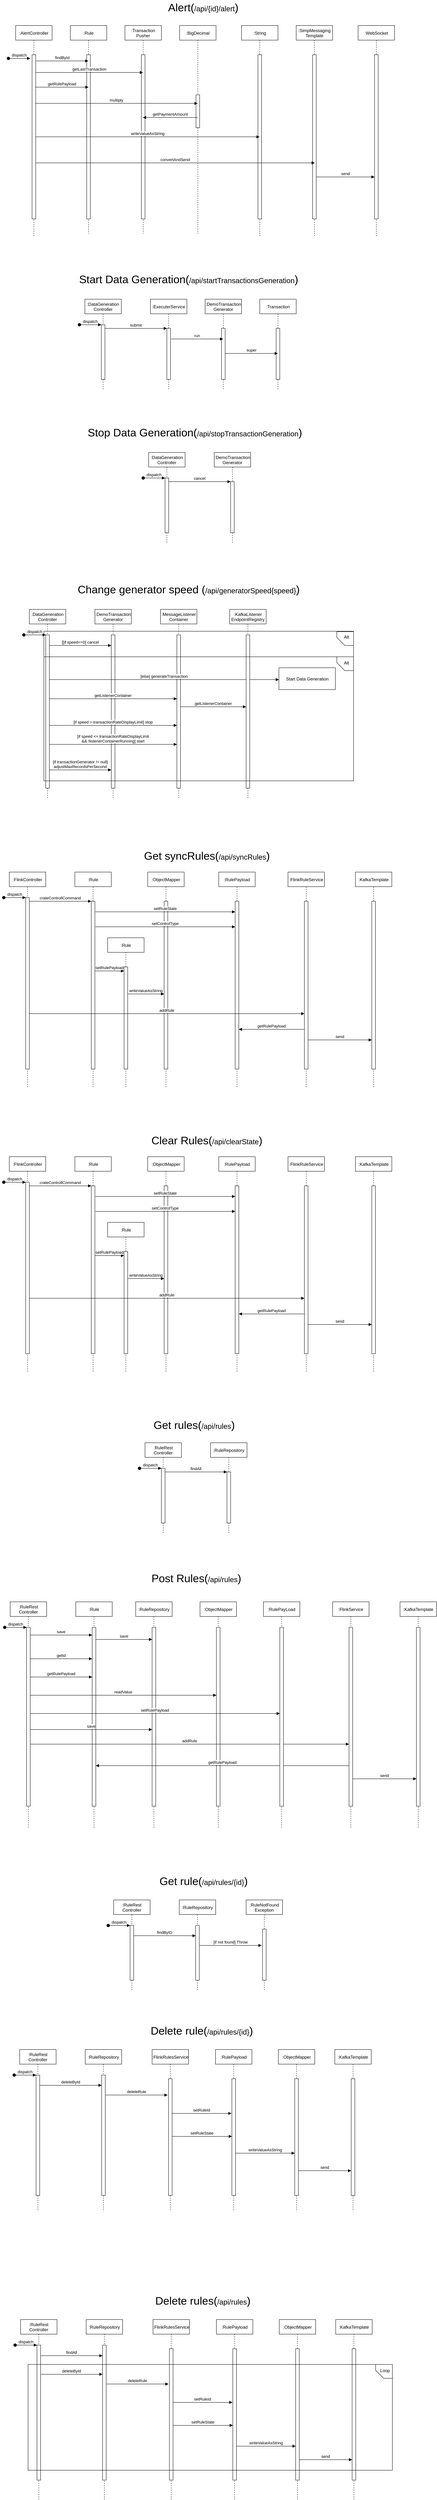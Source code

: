 <mxfile version="14.1.4" type="github">
  <diagram id="kgpKYQtTHZ0yAKxKKP6v" name="Page-1">
    <mxGraphModel dx="1594" dy="948" grid="1" gridSize="10" guides="1" tooltips="1" connect="1" arrows="1" fold="1" page="1" pageScale="1" pageWidth="850" pageHeight="1100" math="0" shadow="0">
      <root>
        <mxCell id="0" />
        <mxCell id="1" parent="0" />
        <mxCell id="PIwd8Y3L6m2QeTUVSltt-143" value="" style="shape=card;whiteSpace=wrap;html=1;strokeWidth=1;fillColor=none;rotation=-90;size=22;" vertex="1" parent="1">
          <mxGeometry x="1105.5" y="1806" width="38" height="46" as="geometry" />
        </mxCell>
        <mxCell id="PIwd8Y3L6m2QeTUVSltt-142" value="" style="shape=card;whiteSpace=wrap;html=1;strokeWidth=1;fillColor=none;rotation=-90;size=22;" vertex="1" parent="1">
          <mxGeometry x="1105.5" y="1737" width="38" height="46" as="geometry" />
        </mxCell>
        <mxCell id="3nuBFxr9cyL0pnOWT2aG-5" value=":AlertController" style="shape=umlLifeline;perimeter=lifelinePerimeter;container=1;collapsible=0;recursiveResize=0;rounded=0;shadow=0;strokeWidth=1;" parent="1" vertex="1">
          <mxGeometry x="220" y="80" width="100" height="580" as="geometry" />
        </mxCell>
        <mxCell id="3nuBFxr9cyL0pnOWT2aG-6" value="" style="points=[];perimeter=orthogonalPerimeter;rounded=0;shadow=0;strokeWidth=1;" parent="3nuBFxr9cyL0pnOWT2aG-5" vertex="1">
          <mxGeometry x="45" y="80" width="10" height="450" as="geometry" />
        </mxCell>
        <mxCell id="PIwd8Y3L6m2QeTUVSltt-1" value=":Rule" style="shape=umlLifeline;perimeter=lifelinePerimeter;container=1;collapsible=0;recursiveResize=0;rounded=0;shadow=0;strokeWidth=1;" vertex="1" parent="1">
          <mxGeometry x="370" y="80" width="100" height="570" as="geometry" />
        </mxCell>
        <mxCell id="PIwd8Y3L6m2QeTUVSltt-2" value="" style="points=[];perimeter=orthogonalPerimeter;rounded=0;shadow=0;strokeWidth=1;" vertex="1" parent="PIwd8Y3L6m2QeTUVSltt-1">
          <mxGeometry x="45" y="80" width="10" height="450" as="geometry" />
        </mxCell>
        <mxCell id="PIwd8Y3L6m2QeTUVSltt-3" value=":Transaction&#xa;Pusher" style="shape=umlLifeline;perimeter=lifelinePerimeter;container=1;collapsible=0;recursiveResize=0;rounded=0;shadow=0;strokeWidth=1;" vertex="1" parent="1">
          <mxGeometry x="520" y="80" width="100" height="570" as="geometry" />
        </mxCell>
        <mxCell id="PIwd8Y3L6m2QeTUVSltt-4" value="" style="points=[];perimeter=orthogonalPerimeter;rounded=0;shadow=0;strokeWidth=1;" vertex="1" parent="PIwd8Y3L6m2QeTUVSltt-3">
          <mxGeometry x="45" y="80" width="10" height="450" as="geometry" />
        </mxCell>
        <mxCell id="PIwd8Y3L6m2QeTUVSltt-5" value=":BigDecimal" style="shape=umlLifeline;perimeter=lifelinePerimeter;container=1;collapsible=0;recursiveResize=0;rounded=0;shadow=0;strokeWidth=1;" vertex="1" parent="1">
          <mxGeometry x="670" y="80" width="100" height="570" as="geometry" />
        </mxCell>
        <mxCell id="PIwd8Y3L6m2QeTUVSltt-6" value="" style="points=[];perimeter=orthogonalPerimeter;rounded=0;shadow=0;strokeWidth=1;" vertex="1" parent="PIwd8Y3L6m2QeTUVSltt-5">
          <mxGeometry x="45" y="190" width="10" height="90" as="geometry" />
        </mxCell>
        <mxCell id="PIwd8Y3L6m2QeTUVSltt-7" value=":String" style="shape=umlLifeline;perimeter=lifelinePerimeter;container=1;collapsible=0;recursiveResize=0;rounded=0;shadow=0;strokeWidth=1;" vertex="1" parent="1">
          <mxGeometry x="840" y="80" width="100" height="580" as="geometry" />
        </mxCell>
        <mxCell id="PIwd8Y3L6m2QeTUVSltt-8" value="" style="points=[];perimeter=orthogonalPerimeter;rounded=0;shadow=0;strokeWidth=1;" vertex="1" parent="PIwd8Y3L6m2QeTUVSltt-7">
          <mxGeometry x="45" y="80" width="10" height="450" as="geometry" />
        </mxCell>
        <mxCell id="PIwd8Y3L6m2QeTUVSltt-13" value="findById" style="verticalAlign=bottom;endArrow=block;shadow=0;strokeWidth=1;exitX=1.159;exitY=0.075;exitDx=0;exitDy=0;exitPerimeter=0;" edge="1" parent="1">
          <mxGeometry relative="1" as="geometry">
            <mxPoint x="276.59" y="177" as="sourcePoint" />
            <mxPoint x="419.5" y="177" as="targetPoint" />
          </mxGeometry>
        </mxCell>
        <mxCell id="PIwd8Y3L6m2QeTUVSltt-14" value="getLastTransaction" style="verticalAlign=bottom;endArrow=block;shadow=0;strokeWidth=1;exitX=1.041;exitY=0.185;exitDx=0;exitDy=0;exitPerimeter=0;" edge="1" parent="1">
          <mxGeometry relative="1" as="geometry">
            <mxPoint x="275.41" y="208.6" as="sourcePoint" />
            <mxPoint x="569.5" y="208.6" as="targetPoint" />
          </mxGeometry>
        </mxCell>
        <mxCell id="PIwd8Y3L6m2QeTUVSltt-15" value="getRulePayload" style="verticalAlign=bottom;endArrow=block;shadow=0;strokeWidth=1;exitX=0.924;exitY=0.318;exitDx=0;exitDy=0;exitPerimeter=0;entryX=0.5;entryY=0.318;entryDx=0;entryDy=0;entryPerimeter=0;" edge="1" parent="1">
          <mxGeometry relative="1" as="geometry">
            <mxPoint x="274.24" y="248.88" as="sourcePoint" />
            <mxPoint x="420" y="248.88" as="targetPoint" />
          </mxGeometry>
        </mxCell>
        <mxCell id="PIwd8Y3L6m2QeTUVSltt-16" value="multiply" style="verticalAlign=bottom;endArrow=block;shadow=0;strokeWidth=1;exitX=0.924;exitY=0.774;exitDx=0;exitDy=0;exitPerimeter=0;" edge="1" parent="1">
          <mxGeometry relative="1" as="geometry">
            <mxPoint x="274.24" y="293.3" as="sourcePoint" />
            <mxPoint x="719.5" y="293.3" as="targetPoint" />
          </mxGeometry>
        </mxCell>
        <mxCell id="PIwd8Y3L6m2QeTUVSltt-17" value="getPaymentAmount" style="verticalAlign=bottom;endArrow=block;shadow=0;strokeWidth=1;exitX=0.5;exitY=0.875;exitDx=0;exitDy=0;exitPerimeter=0;" edge="1" parent="1">
          <mxGeometry relative="1" as="geometry">
            <mxPoint x="720" y="332" as="sourcePoint" />
            <mxPoint x="569.324" y="332" as="targetPoint" />
          </mxGeometry>
        </mxCell>
        <mxCell id="PIwd8Y3L6m2QeTUVSltt-18" value="writeValueAsString" style="verticalAlign=bottom;endArrow=block;shadow=0;strokeWidth=1;" edge="1" parent="1" source="3nuBFxr9cyL0pnOWT2aG-6" target="PIwd8Y3L6m2QeTUVSltt-7">
          <mxGeometry relative="1" as="geometry">
            <mxPoint x="300" y="400.0" as="sourcePoint" />
            <mxPoint x="745.26" y="400.0" as="targetPoint" />
          </mxGeometry>
        </mxCell>
        <mxCell id="PIwd8Y3L6m2QeTUVSltt-20" value=":SimpMessaging&#xa;Template" style="shape=umlLifeline;perimeter=lifelinePerimeter;container=1;collapsible=0;recursiveResize=0;rounded=0;shadow=0;strokeWidth=1;" vertex="1" parent="1">
          <mxGeometry x="990" y="80" width="100" height="580" as="geometry" />
        </mxCell>
        <mxCell id="PIwd8Y3L6m2QeTUVSltt-21" value="" style="points=[];perimeter=orthogonalPerimeter;rounded=0;shadow=0;strokeWidth=1;" vertex="1" parent="PIwd8Y3L6m2QeTUVSltt-20">
          <mxGeometry x="45" y="80" width="10" height="450" as="geometry" />
        </mxCell>
        <mxCell id="PIwd8Y3L6m2QeTUVSltt-22" value="convertAndSend" style="verticalAlign=bottom;endArrow=block;shadow=0;strokeWidth=1;entryX=0.51;entryY=0.649;entryDx=0;entryDy=0;entryPerimeter=0;" edge="1" parent="1" source="3nuBFxr9cyL0pnOWT2aG-6" target="PIwd8Y3L6m2QeTUVSltt-20">
          <mxGeometry relative="1" as="geometry">
            <mxPoint x="285" y="450.0" as="sourcePoint" />
            <mxPoint x="899.5" y="450.0" as="targetPoint" />
          </mxGeometry>
        </mxCell>
        <mxCell id="PIwd8Y3L6m2QeTUVSltt-23" value=":WebSocket" style="shape=umlLifeline;perimeter=lifelinePerimeter;container=1;collapsible=0;recursiveResize=0;rounded=0;shadow=0;strokeWidth=1;" vertex="1" parent="1">
          <mxGeometry x="1160" y="80" width="100" height="580" as="geometry" />
        </mxCell>
        <mxCell id="PIwd8Y3L6m2QeTUVSltt-24" value="" style="points=[];perimeter=orthogonalPerimeter;rounded=0;shadow=0;strokeWidth=1;" vertex="1" parent="PIwd8Y3L6m2QeTUVSltt-23">
          <mxGeometry x="45" y="80" width="10" height="450" as="geometry" />
        </mxCell>
        <mxCell id="PIwd8Y3L6m2QeTUVSltt-25" value="send" style="verticalAlign=bottom;endArrow=block;shadow=0;strokeWidth=1;exitX=1.1;exitY=0.76;exitDx=0;exitDy=0;exitPerimeter=0;" edge="1" parent="1">
          <mxGeometry relative="1" as="geometry">
            <mxPoint x="1046.0" y="495" as="sourcePoint" />
            <mxPoint x="1205" y="495" as="targetPoint" />
          </mxGeometry>
        </mxCell>
        <mxCell id="PIwd8Y3L6m2QeTUVSltt-26" value="&lt;font style=&quot;font-size: 30px&quot;&gt;Alert(&lt;/font&gt;&lt;font style=&quot;font-size: 20px&quot;&gt;/api/{id}/alert&lt;/font&gt;&lt;font style=&quot;font-size: 30px&quot;&gt;)&lt;/font&gt;" style="text;html=1;strokeColor=none;fillColor=none;align=center;verticalAlign=middle;whiteSpace=wrap;rounded=0;" vertex="1" parent="1">
          <mxGeometry x="500" y="10" width="470" height="40" as="geometry" />
        </mxCell>
        <mxCell id="PIwd8Y3L6m2QeTUVSltt-55" value=":DataGeneration&#xa;Controller" style="shape=umlLifeline;perimeter=lifelinePerimeter;container=1;collapsible=0;recursiveResize=0;rounded=0;shadow=0;strokeWidth=1;" vertex="1" parent="1">
          <mxGeometry x="410" y="830" width="100" height="250" as="geometry" />
        </mxCell>
        <mxCell id="PIwd8Y3L6m2QeTUVSltt-56" value="" style="points=[];perimeter=orthogonalPerimeter;rounded=0;shadow=0;strokeWidth=1;" vertex="1" parent="PIwd8Y3L6m2QeTUVSltt-55">
          <mxGeometry x="45" y="70" width="10" height="150" as="geometry" />
        </mxCell>
        <mxCell id="PIwd8Y3L6m2QeTUVSltt-57" value="dispatch" style="verticalAlign=bottom;startArrow=oval;endArrow=block;startSize=8;shadow=0;strokeWidth=1;" edge="1" parent="PIwd8Y3L6m2QeTUVSltt-55" target="PIwd8Y3L6m2QeTUVSltt-56">
          <mxGeometry relative="1" as="geometry">
            <mxPoint x="-15" y="70" as="sourcePoint" />
          </mxGeometry>
        </mxCell>
        <mxCell id="PIwd8Y3L6m2QeTUVSltt-58" value=":ExecuterService" style="shape=umlLifeline;perimeter=lifelinePerimeter;container=1;collapsible=0;recursiveResize=0;rounded=0;shadow=0;strokeWidth=1;" vertex="1" parent="1">
          <mxGeometry x="590" y="830" width="100" height="250" as="geometry" />
        </mxCell>
        <mxCell id="PIwd8Y3L6m2QeTUVSltt-59" value="" style="points=[];perimeter=orthogonalPerimeter;rounded=0;shadow=0;strokeWidth=1;" vertex="1" parent="PIwd8Y3L6m2QeTUVSltt-58">
          <mxGeometry x="45" y="80" width="10" height="140" as="geometry" />
        </mxCell>
        <mxCell id="PIwd8Y3L6m2QeTUVSltt-61" value="submit" style="verticalAlign=bottom;endArrow=block;entryX=0;entryY=0;shadow=0;strokeWidth=1;" edge="1" parent="1" source="PIwd8Y3L6m2QeTUVSltt-56" target="PIwd8Y3L6m2QeTUVSltt-59">
          <mxGeometry relative="1" as="geometry">
            <mxPoint x="565" y="910" as="sourcePoint" />
          </mxGeometry>
        </mxCell>
        <mxCell id="PIwd8Y3L6m2QeTUVSltt-62" value=":DemoTransaction&#xa;Generator" style="shape=umlLifeline;perimeter=lifelinePerimeter;container=1;collapsible=0;recursiveResize=0;rounded=0;shadow=0;strokeWidth=1;" vertex="1" parent="1">
          <mxGeometry x="740" y="830" width="100" height="250" as="geometry" />
        </mxCell>
        <mxCell id="PIwd8Y3L6m2QeTUVSltt-63" value="" style="points=[];perimeter=orthogonalPerimeter;rounded=0;shadow=0;strokeWidth=1;" vertex="1" parent="PIwd8Y3L6m2QeTUVSltt-62">
          <mxGeometry x="45" y="80" width="10" height="140" as="geometry" />
        </mxCell>
        <mxCell id="PIwd8Y3L6m2QeTUVSltt-64" value=":Transaction" style="shape=umlLifeline;perimeter=lifelinePerimeter;container=1;collapsible=0;recursiveResize=0;rounded=0;shadow=0;strokeWidth=1;" vertex="1" parent="1">
          <mxGeometry x="890" y="830" width="100" height="250" as="geometry" />
        </mxCell>
        <mxCell id="PIwd8Y3L6m2QeTUVSltt-65" value="" style="points=[];perimeter=orthogonalPerimeter;rounded=0;shadow=0;strokeWidth=1;" vertex="1" parent="PIwd8Y3L6m2QeTUVSltt-64">
          <mxGeometry x="45" y="80" width="10" height="140" as="geometry" />
        </mxCell>
        <mxCell id="PIwd8Y3L6m2QeTUVSltt-70" value="run" style="verticalAlign=bottom;endArrow=block;shadow=0;strokeWidth=1;exitX=1.159;exitY=0.075;exitDx=0;exitDy=0;exitPerimeter=0;" edge="1" parent="1">
          <mxGeometry relative="1" as="geometry">
            <mxPoint x="646.59" y="939" as="sourcePoint" />
            <mxPoint x="789.5" y="939" as="targetPoint" />
          </mxGeometry>
        </mxCell>
        <mxCell id="PIwd8Y3L6m2QeTUVSltt-71" value="super" style="verticalAlign=bottom;endArrow=block;shadow=0;strokeWidth=1;" edge="1" parent="1">
          <mxGeometry relative="1" as="geometry">
            <mxPoint x="795" y="978.6" as="sourcePoint" />
            <mxPoint x="939.5" y="978.6" as="targetPoint" />
          </mxGeometry>
        </mxCell>
        <mxCell id="PIwd8Y3L6m2QeTUVSltt-82" value="&lt;font style=&quot;font-size: 30px&quot;&gt;Start Data Generation(&lt;/font&gt;&lt;font style=&quot;font-size: 20px&quot;&gt;/api/startTransactionsGeneration&lt;/font&gt;&lt;font style=&quot;font-size: 30px&quot;&gt;)&lt;/font&gt;" style="text;html=1;strokeColor=none;fillColor=none;align=center;verticalAlign=middle;whiteSpace=wrap;rounded=0;" vertex="1" parent="1">
          <mxGeometry x="350" y="750" width="690" height="50" as="geometry" />
        </mxCell>
        <mxCell id="PIwd8Y3L6m2QeTUVSltt-84" value="dispatch" style="verticalAlign=bottom;startArrow=oval;endArrow=block;startSize=8;shadow=0;strokeWidth=1;" edge="1" parent="1">
          <mxGeometry relative="1" as="geometry">
            <mxPoint x="200" y="170" as="sourcePoint" />
            <mxPoint x="260" y="170" as="targetPoint" />
          </mxGeometry>
        </mxCell>
        <mxCell id="PIwd8Y3L6m2QeTUVSltt-100" value=":DataGeneration&#xa;Controller" style="shape=umlLifeline;perimeter=lifelinePerimeter;container=1;collapsible=0;recursiveResize=0;rounded=0;shadow=0;strokeWidth=1;" vertex="1" parent="1">
          <mxGeometry x="585" y="1250" width="100" height="250" as="geometry" />
        </mxCell>
        <mxCell id="PIwd8Y3L6m2QeTUVSltt-101" value="" style="points=[];perimeter=orthogonalPerimeter;rounded=0;shadow=0;strokeWidth=1;" vertex="1" parent="PIwd8Y3L6m2QeTUVSltt-100">
          <mxGeometry x="45" y="70" width="10" height="150" as="geometry" />
        </mxCell>
        <mxCell id="PIwd8Y3L6m2QeTUVSltt-102" value="dispatch" style="verticalAlign=bottom;startArrow=oval;endArrow=block;startSize=8;shadow=0;strokeWidth=1;" edge="1" parent="PIwd8Y3L6m2QeTUVSltt-100" target="PIwd8Y3L6m2QeTUVSltt-101">
          <mxGeometry relative="1" as="geometry">
            <mxPoint x="-15" y="70" as="sourcePoint" />
          </mxGeometry>
        </mxCell>
        <mxCell id="PIwd8Y3L6m2QeTUVSltt-103" value=":DemoTransaction&#xa;Generator" style="shape=umlLifeline;perimeter=lifelinePerimeter;container=1;collapsible=0;recursiveResize=0;rounded=0;shadow=0;strokeWidth=1;" vertex="1" parent="1">
          <mxGeometry x="765" y="1250" width="100" height="250" as="geometry" />
        </mxCell>
        <mxCell id="PIwd8Y3L6m2QeTUVSltt-104" value="" style="points=[];perimeter=orthogonalPerimeter;rounded=0;shadow=0;strokeWidth=1;" vertex="1" parent="PIwd8Y3L6m2QeTUVSltt-103">
          <mxGeometry x="45" y="80" width="10" height="140" as="geometry" />
        </mxCell>
        <mxCell id="PIwd8Y3L6m2QeTUVSltt-106" value="cancel" style="verticalAlign=bottom;endArrow=block;entryX=0;entryY=0;shadow=0;strokeWidth=1;" edge="1" parent="1" source="PIwd8Y3L6m2QeTUVSltt-101" target="PIwd8Y3L6m2QeTUVSltt-104">
          <mxGeometry relative="1" as="geometry">
            <mxPoint x="740" y="1330" as="sourcePoint" />
          </mxGeometry>
        </mxCell>
        <mxCell id="PIwd8Y3L6m2QeTUVSltt-113" value="&lt;font style=&quot;font-size: 30px&quot;&gt;Stop Data Generation(&lt;/font&gt;&lt;font style=&quot;font-size: 20px&quot;&gt;/api/stopTransactionGeneration&lt;/font&gt;&lt;font style=&quot;font-size: 30px&quot;&gt;)&lt;/font&gt;" style="text;html=1;strokeColor=none;fillColor=none;align=center;verticalAlign=middle;whiteSpace=wrap;rounded=0;" vertex="1" parent="1">
          <mxGeometry x="379" y="1170" width="666" height="50" as="geometry" />
        </mxCell>
        <mxCell id="PIwd8Y3L6m2QeTUVSltt-114" value=":DataGeneration&#xa;Controller" style="shape=umlLifeline;perimeter=lifelinePerimeter;container=1;collapsible=0;recursiveResize=0;rounded=0;shadow=0;strokeWidth=1;" vertex="1" parent="1">
          <mxGeometry x="257.5" y="1680" width="100" height="520" as="geometry" />
        </mxCell>
        <mxCell id="PIwd8Y3L6m2QeTUVSltt-115" value="" style="points=[];perimeter=orthogonalPerimeter;rounded=0;shadow=0;strokeWidth=1;" vertex="1" parent="PIwd8Y3L6m2QeTUVSltt-114">
          <mxGeometry x="45" y="70" width="10" height="420" as="geometry" />
        </mxCell>
        <mxCell id="PIwd8Y3L6m2QeTUVSltt-116" value="dispatch" style="verticalAlign=bottom;startArrow=oval;endArrow=block;startSize=8;shadow=0;strokeWidth=1;" edge="1" parent="PIwd8Y3L6m2QeTUVSltt-114" target="PIwd8Y3L6m2QeTUVSltt-115">
          <mxGeometry relative="1" as="geometry">
            <mxPoint x="-15" y="70" as="sourcePoint" />
          </mxGeometry>
        </mxCell>
        <mxCell id="PIwd8Y3L6m2QeTUVSltt-117" value=":DemoTransaction&#xa;Generator" style="shape=umlLifeline;perimeter=lifelinePerimeter;container=1;collapsible=0;recursiveResize=0;rounded=0;shadow=0;strokeWidth=1;" vertex="1" parent="1">
          <mxGeometry x="437.5" y="1680" width="100" height="520" as="geometry" />
        </mxCell>
        <mxCell id="PIwd8Y3L6m2QeTUVSltt-118" value="" style="points=[];perimeter=orthogonalPerimeter;rounded=0;shadow=0;strokeWidth=1;" vertex="1" parent="PIwd8Y3L6m2QeTUVSltt-117">
          <mxGeometry x="45" y="70" width="10" height="420" as="geometry" />
        </mxCell>
        <mxCell id="PIwd8Y3L6m2QeTUVSltt-120" value="[[if speed&lt;=0] cancel" style="verticalAlign=bottom;endArrow=block;entryX=0;entryY=0;shadow=0;strokeWidth=1;" edge="1" parent="1">
          <mxGeometry relative="1" as="geometry">
            <mxPoint x="312.5" y="1779.0" as="sourcePoint" />
            <mxPoint x="482.5" y="1779.0" as="targetPoint" />
          </mxGeometry>
        </mxCell>
        <mxCell id="PIwd8Y3L6m2QeTUVSltt-127" value="&lt;font style=&quot;font-size: 30px&quot;&gt;Change generator speed (&lt;/font&gt;&lt;font style=&quot;font-size: 20px&quot;&gt;/api/generatorSpeed{speed}&lt;/font&gt;&lt;font style=&quot;font-size: 30px&quot;&gt;)&lt;/font&gt;" style="text;html=1;strokeColor=none;fillColor=none;align=center;verticalAlign=middle;whiteSpace=wrap;rounded=0;" vertex="1" parent="1">
          <mxGeometry x="350" y="1600" width="690" height="50" as="geometry" />
        </mxCell>
        <mxCell id="PIwd8Y3L6m2QeTUVSltt-128" value="" style="rounded=0;whiteSpace=wrap;html=1;" vertex="1" parent="1">
          <mxGeometry x="942.5" y="1840" width="155" height="60" as="geometry" />
        </mxCell>
        <mxCell id="PIwd8Y3L6m2QeTUVSltt-129" value="Start Data Generation" style="text;html=1;strokeColor=none;fillColor=none;align=center;verticalAlign=middle;whiteSpace=wrap;rounded=0;" vertex="1" parent="1">
          <mxGeometry x="942.5" y="1861" width="155" height="20" as="geometry" />
        </mxCell>
        <mxCell id="PIwd8Y3L6m2QeTUVSltt-130" value=":MessageListener&#xa;Container" style="shape=umlLifeline;perimeter=lifelinePerimeter;container=1;collapsible=0;recursiveResize=0;rounded=0;shadow=0;strokeWidth=1;" vertex="1" parent="1">
          <mxGeometry x="617.5" y="1680" width="100" height="520" as="geometry" />
        </mxCell>
        <mxCell id="PIwd8Y3L6m2QeTUVSltt-131" value="" style="points=[];perimeter=orthogonalPerimeter;rounded=0;shadow=0;strokeWidth=1;" vertex="1" parent="PIwd8Y3L6m2QeTUVSltt-130">
          <mxGeometry x="45" y="70" width="10" height="420" as="geometry" />
        </mxCell>
        <mxCell id="PIwd8Y3L6m2QeTUVSltt-126" value="[else] generateTransaction" style="verticalAlign=bottom;endArrow=block;shadow=0;strokeWidth=1;" edge="1" parent="1">
          <mxGeometry relative="1" as="geometry">
            <mxPoint x="312.5" y="1872.517" as="sourcePoint" />
            <mxPoint x="942.5" y="1872.517" as="targetPoint" />
          </mxGeometry>
        </mxCell>
        <mxCell id="PIwd8Y3L6m2QeTUVSltt-132" value=":KafkaListener&#xa;EndpointRegistry" style="shape=umlLifeline;perimeter=lifelinePerimeter;container=1;collapsible=0;recursiveResize=0;rounded=0;shadow=0;strokeWidth=1;" vertex="1" parent="1">
          <mxGeometry x="807.5" y="1680" width="100" height="520" as="geometry" />
        </mxCell>
        <mxCell id="PIwd8Y3L6m2QeTUVSltt-133" value="" style="points=[];perimeter=orthogonalPerimeter;rounded=0;shadow=0;strokeWidth=1;" vertex="1" parent="PIwd8Y3L6m2QeTUVSltt-132">
          <mxGeometry x="45" y="70" width="10" height="420" as="geometry" />
        </mxCell>
        <mxCell id="PIwd8Y3L6m2QeTUVSltt-134" value="getListenerContainer" style="verticalAlign=bottom;endArrow=block;shadow=0;strokeWidth=1;" edge="1" parent="1">
          <mxGeometry relative="1" as="geometry">
            <mxPoint x="312.5" y="1925" as="sourcePoint" />
            <mxPoint x="662.5" y="1925" as="targetPoint" />
          </mxGeometry>
        </mxCell>
        <mxCell id="PIwd8Y3L6m2QeTUVSltt-135" value="getListenerContainer" style="verticalAlign=bottom;endArrow=block;shadow=0;strokeWidth=1;" edge="1" parent="1">
          <mxGeometry relative="1" as="geometry">
            <mxPoint x="672.5" y="1947" as="sourcePoint" />
            <mxPoint x="852.5" y="1947" as="targetPoint" />
          </mxGeometry>
        </mxCell>
        <mxCell id="PIwd8Y3L6m2QeTUVSltt-139" value="Alt" style="text;html=1;strokeColor=none;fillColor=none;align=center;verticalAlign=middle;whiteSpace=wrap;rounded=0;" vertex="1" parent="1">
          <mxGeometry x="1107.5" y="1746" width="40" height="20" as="geometry" />
        </mxCell>
        <mxCell id="PIwd8Y3L6m2QeTUVSltt-140" value="Alt" style="text;html=1;strokeColor=none;fillColor=none;align=center;verticalAlign=middle;whiteSpace=wrap;rounded=0;" vertex="1" parent="1">
          <mxGeometry x="1107.5" y="1817" width="40" height="20" as="geometry" />
        </mxCell>
        <mxCell id="PIwd8Y3L6m2QeTUVSltt-137" value="" style="rounded=0;whiteSpace=wrap;html=1;strokeWidth=1;fillColor=none;" vertex="1" parent="1">
          <mxGeometry x="297.5" y="1740" width="850" height="70" as="geometry" />
        </mxCell>
        <mxCell id="PIwd8Y3L6m2QeTUVSltt-145" value="[if speed &gt; transactionRateDisplayLimit] stop" style="verticalAlign=bottom;endArrow=block;shadow=0;strokeWidth=1;" edge="1" parent="1">
          <mxGeometry relative="1" as="geometry">
            <mxPoint x="312.5" y="1998" as="sourcePoint" />
            <mxPoint x="662.5" y="1998" as="targetPoint" />
          </mxGeometry>
        </mxCell>
        <mxCell id="PIwd8Y3L6m2QeTUVSltt-146" value="[if speed &lt;= transactionRateDisplayLimit&#xa;&amp;&amp; !listenerContainerRunning] start" style="verticalAlign=bottom;endArrow=block;shadow=0;strokeWidth=1;" edge="1" parent="1">
          <mxGeometry relative="1" as="geometry">
            <mxPoint x="312.5" y="2050" as="sourcePoint" />
            <mxPoint x="662.5" y="2050" as="targetPoint" />
          </mxGeometry>
        </mxCell>
        <mxCell id="PIwd8Y3L6m2QeTUVSltt-147" value="[if transactionGenerator != null] &#xa;adjustMaxRecordsPerSecond" style="verticalAlign=bottom;endArrow=block;shadow=0;strokeWidth=1;" edge="1" parent="1" target="PIwd8Y3L6m2QeTUVSltt-118">
          <mxGeometry relative="1" as="geometry">
            <mxPoint x="312.5" y="2120" as="sourcePoint" />
            <mxPoint x="662.5" y="2120" as="targetPoint" />
          </mxGeometry>
        </mxCell>
        <mxCell id="PIwd8Y3L6m2QeTUVSltt-151" value="" style="rounded=0;whiteSpace=wrap;html=1;strokeWidth=1;fillColor=none;" vertex="1" parent="1">
          <mxGeometry x="297.5" y="1810" width="850" height="340" as="geometry" />
        </mxCell>
        <mxCell id="PIwd8Y3L6m2QeTUVSltt-152" value=":FlinkController" style="shape=umlLifeline;perimeter=lifelinePerimeter;container=1;collapsible=0;recursiveResize=0;rounded=0;shadow=0;strokeWidth=1;" vertex="1" parent="1">
          <mxGeometry x="202.5" y="2400" width="100" height="590" as="geometry" />
        </mxCell>
        <mxCell id="PIwd8Y3L6m2QeTUVSltt-153" value="" style="points=[];perimeter=orthogonalPerimeter;rounded=0;shadow=0;strokeWidth=1;" vertex="1" parent="PIwd8Y3L6m2QeTUVSltt-152">
          <mxGeometry x="45" y="70" width="10" height="470" as="geometry" />
        </mxCell>
        <mxCell id="PIwd8Y3L6m2QeTUVSltt-154" value="dispatch" style="verticalAlign=bottom;startArrow=oval;endArrow=block;startSize=8;shadow=0;strokeWidth=1;" edge="1" parent="PIwd8Y3L6m2QeTUVSltt-152" target="PIwd8Y3L6m2QeTUVSltt-153">
          <mxGeometry relative="1" as="geometry">
            <mxPoint x="-15" y="70" as="sourcePoint" />
          </mxGeometry>
        </mxCell>
        <mxCell id="PIwd8Y3L6m2QeTUVSltt-155" value=":Rule" style="shape=umlLifeline;perimeter=lifelinePerimeter;container=1;collapsible=0;recursiveResize=0;rounded=0;shadow=0;strokeWidth=1;" vertex="1" parent="1">
          <mxGeometry x="382.5" y="2400" width="100" height="590" as="geometry" />
        </mxCell>
        <mxCell id="PIwd8Y3L6m2QeTUVSltt-156" value="" style="points=[];perimeter=orthogonalPerimeter;rounded=0;shadow=0;strokeWidth=1;" vertex="1" parent="PIwd8Y3L6m2QeTUVSltt-155">
          <mxGeometry x="45" y="80" width="10" height="460" as="geometry" />
        </mxCell>
        <mxCell id="PIwd8Y3L6m2QeTUVSltt-157" value="crateControllCommand" style="verticalAlign=bottom;endArrow=block;entryX=0;entryY=0;shadow=0;strokeWidth=1;" edge="1" source="PIwd8Y3L6m2QeTUVSltt-153" target="PIwd8Y3L6m2QeTUVSltt-156" parent="1">
          <mxGeometry relative="1" as="geometry">
            <mxPoint x="357.5" y="2480" as="sourcePoint" />
          </mxGeometry>
        </mxCell>
        <mxCell id="PIwd8Y3L6m2QeTUVSltt-158" value=":RulePayload" style="shape=umlLifeline;perimeter=lifelinePerimeter;container=1;collapsible=0;recursiveResize=0;rounded=0;shadow=0;strokeWidth=1;" vertex="1" parent="1">
          <mxGeometry x="777.5" y="2400" width="100" height="590" as="geometry" />
        </mxCell>
        <mxCell id="PIwd8Y3L6m2QeTUVSltt-159" value="" style="points=[];perimeter=orthogonalPerimeter;rounded=0;shadow=0;strokeWidth=1;" vertex="1" parent="PIwd8Y3L6m2QeTUVSltt-158">
          <mxGeometry x="45" y="80" width="10" height="460" as="geometry" />
        </mxCell>
        <mxCell id="PIwd8Y3L6m2QeTUVSltt-160" value=":FlinkRuleService" style="shape=umlLifeline;perimeter=lifelinePerimeter;container=1;collapsible=0;recursiveResize=0;rounded=0;shadow=0;strokeWidth=1;" vertex="1" parent="1">
          <mxGeometry x="967.5" y="2400" width="100" height="590" as="geometry" />
        </mxCell>
        <mxCell id="PIwd8Y3L6m2QeTUVSltt-161" value="" style="points=[];perimeter=orthogonalPerimeter;rounded=0;shadow=0;strokeWidth=1;" vertex="1" parent="PIwd8Y3L6m2QeTUVSltt-160">
          <mxGeometry x="45" y="80" width="10" height="460" as="geometry" />
        </mxCell>
        <mxCell id="PIwd8Y3L6m2QeTUVSltt-164" value="&lt;font style=&quot;font-size: 30px&quot;&gt;Get syncRules(&lt;/font&gt;&lt;font style=&quot;font-size: 20px&quot;&gt;/api/syncRules&lt;/font&gt;&lt;font style=&quot;font-size: 30px&quot;&gt;)&lt;/font&gt;" style="text;html=1;strokeColor=none;fillColor=none;align=center;verticalAlign=middle;whiteSpace=wrap;rounded=0;" vertex="1" parent="1">
          <mxGeometry x="400" y="2330" width="690" height="50" as="geometry" />
        </mxCell>
        <mxCell id="PIwd8Y3L6m2QeTUVSltt-167" value=":Rule" style="shape=umlLifeline;perimeter=lifelinePerimeter;container=1;collapsible=0;recursiveResize=0;rounded=0;shadow=0;strokeWidth=1;" vertex="1" parent="1">
          <mxGeometry x="472.5" y="2580" width="100" height="410" as="geometry" />
        </mxCell>
        <mxCell id="PIwd8Y3L6m2QeTUVSltt-168" value="" style="points=[];perimeter=orthogonalPerimeter;rounded=0;shadow=0;strokeWidth=1;" vertex="1" parent="PIwd8Y3L6m2QeTUVSltt-167">
          <mxGeometry x="45" y="80" width="10" height="280" as="geometry" />
        </mxCell>
        <mxCell id="PIwd8Y3L6m2QeTUVSltt-169" value="setRulePayload" style="verticalAlign=bottom;endArrow=block;shadow=0;strokeWidth=1;" edge="1" parent="1">
          <mxGeometry relative="1" as="geometry">
            <mxPoint x="437.5" y="2671" as="sourcePoint" />
            <mxPoint x="517.5" y="2671" as="targetPoint" />
          </mxGeometry>
        </mxCell>
        <mxCell id="PIwd8Y3L6m2QeTUVSltt-170" value=":ObjectMapper" style="shape=umlLifeline;perimeter=lifelinePerimeter;container=1;collapsible=0;recursiveResize=0;rounded=0;shadow=0;strokeWidth=1;" vertex="1" parent="1">
          <mxGeometry x="582.5" y="2400" width="100" height="590" as="geometry" />
        </mxCell>
        <mxCell id="PIwd8Y3L6m2QeTUVSltt-171" value="" style="points=[];perimeter=orthogonalPerimeter;rounded=0;shadow=0;strokeWidth=1;" vertex="1" parent="PIwd8Y3L6m2QeTUVSltt-170">
          <mxGeometry x="45" y="80" width="10" height="460" as="geometry" />
        </mxCell>
        <mxCell id="PIwd8Y3L6m2QeTUVSltt-172" value="writeValueAsString" style="verticalAlign=bottom;endArrow=block;shadow=0;strokeWidth=1;" edge="1" parent="1">
          <mxGeometry relative="1" as="geometry">
            <mxPoint x="527.5" y="2734" as="sourcePoint" />
            <mxPoint x="627.5" y="2734" as="targetPoint" />
          </mxGeometry>
        </mxCell>
        <mxCell id="PIwd8Y3L6m2QeTUVSltt-162" value="setRuleState" style="verticalAlign=bottom;endArrow=block;shadow=0;strokeWidth=1;exitX=1.159;exitY=0.075;exitDx=0;exitDy=0;exitPerimeter=0;" edge="1" parent="1" target="PIwd8Y3L6m2QeTUVSltt-159">
          <mxGeometry relative="1" as="geometry">
            <mxPoint x="439.09" y="2509" as="sourcePoint" />
            <mxPoint x="582" y="2509" as="targetPoint" />
          </mxGeometry>
        </mxCell>
        <mxCell id="PIwd8Y3L6m2QeTUVSltt-166" value="setControlType" style="verticalAlign=bottom;endArrow=block;shadow=0;strokeWidth=1;exitX=1.159;exitY=0.075;exitDx=0;exitDy=0;exitPerimeter=0;" edge="1" parent="1" target="PIwd8Y3L6m2QeTUVSltt-159">
          <mxGeometry relative="1" as="geometry">
            <mxPoint x="439.09" y="2550" as="sourcePoint" />
            <mxPoint x="582" y="2550" as="targetPoint" />
          </mxGeometry>
        </mxCell>
        <mxCell id="PIwd8Y3L6m2QeTUVSltt-163" value="addRule" style="verticalAlign=bottom;endArrow=block;shadow=0;strokeWidth=1;" edge="1" parent="1">
          <mxGeometry relative="1" as="geometry">
            <mxPoint x="257.5" y="2788" as="sourcePoint" />
            <mxPoint x="1012.5" y="2788" as="targetPoint" />
          </mxGeometry>
        </mxCell>
        <mxCell id="PIwd8Y3L6m2QeTUVSltt-173" value="getRulePayload" style="verticalAlign=bottom;endArrow=block;shadow=0;strokeWidth=1;" edge="1" parent="1">
          <mxGeometry relative="1" as="geometry">
            <mxPoint x="1012.5" y="2831" as="sourcePoint" />
            <mxPoint x="832.5" y="2831" as="targetPoint" />
          </mxGeometry>
        </mxCell>
        <mxCell id="PIwd8Y3L6m2QeTUVSltt-174" value=":KafkaTemplate" style="shape=umlLifeline;perimeter=lifelinePerimeter;container=1;collapsible=0;recursiveResize=0;rounded=0;shadow=0;strokeWidth=1;" vertex="1" parent="1">
          <mxGeometry x="1152.5" y="2400" width="100" height="590" as="geometry" />
        </mxCell>
        <mxCell id="PIwd8Y3L6m2QeTUVSltt-175" value="" style="points=[];perimeter=orthogonalPerimeter;rounded=0;shadow=0;strokeWidth=1;" vertex="1" parent="PIwd8Y3L6m2QeTUVSltt-174">
          <mxGeometry x="45" y="80" width="10" height="460" as="geometry" />
        </mxCell>
        <mxCell id="PIwd8Y3L6m2QeTUVSltt-176" value="send" style="verticalAlign=bottom;endArrow=block;shadow=0;strokeWidth=1;" edge="1" parent="1" target="PIwd8Y3L6m2QeTUVSltt-175">
          <mxGeometry relative="1" as="geometry">
            <mxPoint x="1022.5" y="2860" as="sourcePoint" />
            <mxPoint x="1122.5" y="2860" as="targetPoint" />
          </mxGeometry>
        </mxCell>
        <mxCell id="PIwd8Y3L6m2QeTUVSltt-177" value=":FlinkController" style="shape=umlLifeline;perimeter=lifelinePerimeter;container=1;collapsible=0;recursiveResize=0;rounded=0;shadow=0;strokeWidth=1;" vertex="1" parent="1">
          <mxGeometry x="202.5" y="3180" width="100" height="590" as="geometry" />
        </mxCell>
        <mxCell id="PIwd8Y3L6m2QeTUVSltt-178" value="" style="points=[];perimeter=orthogonalPerimeter;rounded=0;shadow=0;strokeWidth=1;" vertex="1" parent="PIwd8Y3L6m2QeTUVSltt-177">
          <mxGeometry x="45" y="70" width="10" height="470" as="geometry" />
        </mxCell>
        <mxCell id="PIwd8Y3L6m2QeTUVSltt-179" value="dispatch" style="verticalAlign=bottom;startArrow=oval;endArrow=block;startSize=8;shadow=0;strokeWidth=1;" edge="1" parent="PIwd8Y3L6m2QeTUVSltt-177" target="PIwd8Y3L6m2QeTUVSltt-178">
          <mxGeometry relative="1" as="geometry">
            <mxPoint x="-15" y="70" as="sourcePoint" />
          </mxGeometry>
        </mxCell>
        <mxCell id="PIwd8Y3L6m2QeTUVSltt-180" value=":Rule" style="shape=umlLifeline;perimeter=lifelinePerimeter;container=1;collapsible=0;recursiveResize=0;rounded=0;shadow=0;strokeWidth=1;" vertex="1" parent="1">
          <mxGeometry x="382.5" y="3180" width="100" height="590" as="geometry" />
        </mxCell>
        <mxCell id="PIwd8Y3L6m2QeTUVSltt-181" value="" style="points=[];perimeter=orthogonalPerimeter;rounded=0;shadow=0;strokeWidth=1;" vertex="1" parent="PIwd8Y3L6m2QeTUVSltt-180">
          <mxGeometry x="45" y="80" width="10" height="460" as="geometry" />
        </mxCell>
        <mxCell id="PIwd8Y3L6m2QeTUVSltt-182" value="crateControllCommand" style="verticalAlign=bottom;endArrow=block;entryX=0;entryY=0;shadow=0;strokeWidth=1;" edge="1" source="PIwd8Y3L6m2QeTUVSltt-178" target="PIwd8Y3L6m2QeTUVSltt-181" parent="1">
          <mxGeometry relative="1" as="geometry">
            <mxPoint x="357.5" y="3260" as="sourcePoint" />
          </mxGeometry>
        </mxCell>
        <mxCell id="PIwd8Y3L6m2QeTUVSltt-183" value=":RulePayload" style="shape=umlLifeline;perimeter=lifelinePerimeter;container=1;collapsible=0;recursiveResize=0;rounded=0;shadow=0;strokeWidth=1;" vertex="1" parent="1">
          <mxGeometry x="777.5" y="3180" width="100" height="590" as="geometry" />
        </mxCell>
        <mxCell id="PIwd8Y3L6m2QeTUVSltt-184" value="" style="points=[];perimeter=orthogonalPerimeter;rounded=0;shadow=0;strokeWidth=1;" vertex="1" parent="PIwd8Y3L6m2QeTUVSltt-183">
          <mxGeometry x="45" y="80" width="10" height="460" as="geometry" />
        </mxCell>
        <mxCell id="PIwd8Y3L6m2QeTUVSltt-185" value=":FlinkRuleService" style="shape=umlLifeline;perimeter=lifelinePerimeter;container=1;collapsible=0;recursiveResize=0;rounded=0;shadow=0;strokeWidth=1;" vertex="1" parent="1">
          <mxGeometry x="967.5" y="3180" width="100" height="590" as="geometry" />
        </mxCell>
        <mxCell id="PIwd8Y3L6m2QeTUVSltt-186" value="" style="points=[];perimeter=orthogonalPerimeter;rounded=0;shadow=0;strokeWidth=1;" vertex="1" parent="PIwd8Y3L6m2QeTUVSltt-185">
          <mxGeometry x="45" y="80" width="10" height="460" as="geometry" />
        </mxCell>
        <mxCell id="PIwd8Y3L6m2QeTUVSltt-187" value="&lt;font style=&quot;font-size: 30px&quot;&gt;Clear Rules(&lt;/font&gt;&lt;font style=&quot;font-size: 20px&quot;&gt;/api/clearState&lt;/font&gt;&lt;font style=&quot;font-size: 30px&quot;&gt;)&lt;/font&gt;" style="text;html=1;strokeColor=none;fillColor=none;align=center;verticalAlign=middle;whiteSpace=wrap;rounded=0;" vertex="1" parent="1">
          <mxGeometry x="400" y="3110" width="690" height="50" as="geometry" />
        </mxCell>
        <mxCell id="PIwd8Y3L6m2QeTUVSltt-188" value=":Rule" style="shape=umlLifeline;perimeter=lifelinePerimeter;container=1;collapsible=0;recursiveResize=0;rounded=0;shadow=0;strokeWidth=1;" vertex="1" parent="1">
          <mxGeometry x="472.5" y="3360" width="100" height="410" as="geometry" />
        </mxCell>
        <mxCell id="PIwd8Y3L6m2QeTUVSltt-189" value="" style="points=[];perimeter=orthogonalPerimeter;rounded=0;shadow=0;strokeWidth=1;" vertex="1" parent="PIwd8Y3L6m2QeTUVSltt-188">
          <mxGeometry x="45" y="80" width="10" height="280" as="geometry" />
        </mxCell>
        <mxCell id="PIwd8Y3L6m2QeTUVSltt-190" value="setRulePayload" style="verticalAlign=bottom;endArrow=block;shadow=0;strokeWidth=1;" edge="1" parent="1">
          <mxGeometry relative="1" as="geometry">
            <mxPoint x="437.5" y="3451.0" as="sourcePoint" />
            <mxPoint x="517.5" y="3451.0" as="targetPoint" />
          </mxGeometry>
        </mxCell>
        <mxCell id="PIwd8Y3L6m2QeTUVSltt-191" value=":ObjectMapper" style="shape=umlLifeline;perimeter=lifelinePerimeter;container=1;collapsible=0;recursiveResize=0;rounded=0;shadow=0;strokeWidth=1;" vertex="1" parent="1">
          <mxGeometry x="582.5" y="3180" width="100" height="590" as="geometry" />
        </mxCell>
        <mxCell id="PIwd8Y3L6m2QeTUVSltt-192" value="" style="points=[];perimeter=orthogonalPerimeter;rounded=0;shadow=0;strokeWidth=1;" vertex="1" parent="PIwd8Y3L6m2QeTUVSltt-191">
          <mxGeometry x="45" y="80" width="10" height="460" as="geometry" />
        </mxCell>
        <mxCell id="PIwd8Y3L6m2QeTUVSltt-193" value="writeValueAsString" style="verticalAlign=bottom;endArrow=block;shadow=0;strokeWidth=1;" edge="1" parent="1">
          <mxGeometry relative="1" as="geometry">
            <mxPoint x="527.5" y="3514.0" as="sourcePoint" />
            <mxPoint x="627.5" y="3514.0" as="targetPoint" />
          </mxGeometry>
        </mxCell>
        <mxCell id="PIwd8Y3L6m2QeTUVSltt-194" value="setRuleState" style="verticalAlign=bottom;endArrow=block;shadow=0;strokeWidth=1;exitX=1.159;exitY=0.075;exitDx=0;exitDy=0;exitPerimeter=0;" edge="1" target="PIwd8Y3L6m2QeTUVSltt-184" parent="1">
          <mxGeometry relative="1" as="geometry">
            <mxPoint x="439.09" y="3289.0" as="sourcePoint" />
            <mxPoint x="582" y="3289" as="targetPoint" />
          </mxGeometry>
        </mxCell>
        <mxCell id="PIwd8Y3L6m2QeTUVSltt-195" value="setControlType" style="verticalAlign=bottom;endArrow=block;shadow=0;strokeWidth=1;exitX=1.159;exitY=0.075;exitDx=0;exitDy=0;exitPerimeter=0;" edge="1" target="PIwd8Y3L6m2QeTUVSltt-184" parent="1">
          <mxGeometry relative="1" as="geometry">
            <mxPoint x="439.09" y="3330" as="sourcePoint" />
            <mxPoint x="582" y="3330" as="targetPoint" />
          </mxGeometry>
        </mxCell>
        <mxCell id="PIwd8Y3L6m2QeTUVSltt-196" value="addRule" style="verticalAlign=bottom;endArrow=block;shadow=0;strokeWidth=1;" edge="1" parent="1">
          <mxGeometry relative="1" as="geometry">
            <mxPoint x="257.5" y="3568" as="sourcePoint" />
            <mxPoint x="1012.5" y="3568" as="targetPoint" />
          </mxGeometry>
        </mxCell>
        <mxCell id="PIwd8Y3L6m2QeTUVSltt-197" value="getRulePayload" style="verticalAlign=bottom;endArrow=block;shadow=0;strokeWidth=1;" edge="1" parent="1">
          <mxGeometry relative="1" as="geometry">
            <mxPoint x="1012.5" y="3611.0" as="sourcePoint" />
            <mxPoint x="832.5" y="3611.0" as="targetPoint" />
          </mxGeometry>
        </mxCell>
        <mxCell id="PIwd8Y3L6m2QeTUVSltt-198" value=":KafkaTemplate" style="shape=umlLifeline;perimeter=lifelinePerimeter;container=1;collapsible=0;recursiveResize=0;rounded=0;shadow=0;strokeWidth=1;" vertex="1" parent="1">
          <mxGeometry x="1152.5" y="3180" width="100" height="590" as="geometry" />
        </mxCell>
        <mxCell id="PIwd8Y3L6m2QeTUVSltt-199" value="" style="points=[];perimeter=orthogonalPerimeter;rounded=0;shadow=0;strokeWidth=1;" vertex="1" parent="PIwd8Y3L6m2QeTUVSltt-198">
          <mxGeometry x="45" y="80" width="10" height="460" as="geometry" />
        </mxCell>
        <mxCell id="PIwd8Y3L6m2QeTUVSltt-200" value="send" style="verticalAlign=bottom;endArrow=block;shadow=0;strokeWidth=1;" edge="1" target="PIwd8Y3L6m2QeTUVSltt-199" parent="1">
          <mxGeometry relative="1" as="geometry">
            <mxPoint x="1022.5" y="3640" as="sourcePoint" />
            <mxPoint x="1122.5" y="3640" as="targetPoint" />
          </mxGeometry>
        </mxCell>
        <mxCell id="PIwd8Y3L6m2QeTUVSltt-225" value=":RuleRest&#xa;Controller" style="shape=umlLifeline;perimeter=lifelinePerimeter;container=1;collapsible=0;recursiveResize=0;rounded=0;shadow=0;strokeWidth=1;" vertex="1" parent="1">
          <mxGeometry x="575" y="3964" width="100" height="250" as="geometry" />
        </mxCell>
        <mxCell id="PIwd8Y3L6m2QeTUVSltt-226" value="" style="points=[];perimeter=orthogonalPerimeter;rounded=0;shadow=0;strokeWidth=1;" vertex="1" parent="PIwd8Y3L6m2QeTUVSltt-225">
          <mxGeometry x="45" y="70" width="10" height="150" as="geometry" />
        </mxCell>
        <mxCell id="PIwd8Y3L6m2QeTUVSltt-227" value="dispatch" style="verticalAlign=bottom;startArrow=oval;endArrow=block;startSize=8;shadow=0;strokeWidth=1;" edge="1" parent="PIwd8Y3L6m2QeTUVSltt-225" target="PIwd8Y3L6m2QeTUVSltt-226">
          <mxGeometry relative="1" as="geometry">
            <mxPoint x="-15" y="70" as="sourcePoint" />
          </mxGeometry>
        </mxCell>
        <mxCell id="PIwd8Y3L6m2QeTUVSltt-228" value=":RuleRepository" style="shape=umlLifeline;perimeter=lifelinePerimeter;container=1;collapsible=0;recursiveResize=0;rounded=0;shadow=0;strokeWidth=1;" vertex="1" parent="1">
          <mxGeometry x="755" y="3964" width="100" height="250" as="geometry" />
        </mxCell>
        <mxCell id="PIwd8Y3L6m2QeTUVSltt-229" value="" style="points=[];perimeter=orthogonalPerimeter;rounded=0;shadow=0;strokeWidth=1;" vertex="1" parent="PIwd8Y3L6m2QeTUVSltt-228">
          <mxGeometry x="45" y="80" width="10" height="140" as="geometry" />
        </mxCell>
        <mxCell id="PIwd8Y3L6m2QeTUVSltt-230" value="findAll" style="verticalAlign=bottom;endArrow=block;entryX=0;entryY=0;shadow=0;strokeWidth=1;" edge="1" parent="1" source="PIwd8Y3L6m2QeTUVSltt-226" target="PIwd8Y3L6m2QeTUVSltt-229">
          <mxGeometry relative="1" as="geometry">
            <mxPoint x="730" y="4044" as="sourcePoint" />
          </mxGeometry>
        </mxCell>
        <mxCell id="PIwd8Y3L6m2QeTUVSltt-237" value="&lt;font style=&quot;font-size: 30px&quot;&gt;Get rules(&lt;/font&gt;&lt;font style=&quot;font-size: 20px&quot;&gt;/api/rules&lt;/font&gt;&lt;font style=&quot;font-size: 30px&quot;&gt;)&lt;/font&gt;" style="text;html=1;strokeColor=none;fillColor=none;align=center;verticalAlign=middle;whiteSpace=wrap;rounded=0;" vertex="1" parent="1">
          <mxGeometry x="364.5" y="3890" width="690" height="50" as="geometry" />
        </mxCell>
        <mxCell id="PIwd8Y3L6m2QeTUVSltt-244" value="&lt;font style=&quot;font-size: 30px&quot;&gt;Post Rules(&lt;/font&gt;&lt;font style=&quot;font-size: 20px&quot;&gt;/api/rules&lt;/font&gt;&lt;font style=&quot;font-size: 30px&quot;&gt;)&lt;/font&gt;" style="text;html=1;strokeColor=none;fillColor=none;align=center;verticalAlign=middle;whiteSpace=wrap;rounded=0;" vertex="1" parent="1">
          <mxGeometry x="382.5" y="4310" width="666" height="50" as="geometry" />
        </mxCell>
        <mxCell id="PIwd8Y3L6m2QeTUVSltt-245" value=":RuleRest&#xa;Controller" style="shape=umlLifeline;perimeter=lifelinePerimeter;container=1;collapsible=0;recursiveResize=0;rounded=0;shadow=0;strokeWidth=1;" vertex="1" parent="1">
          <mxGeometry x="205" y="4400" width="100" height="620" as="geometry" />
        </mxCell>
        <mxCell id="PIwd8Y3L6m2QeTUVSltt-246" value="" style="points=[];perimeter=orthogonalPerimeter;rounded=0;shadow=0;strokeWidth=1;" vertex="1" parent="PIwd8Y3L6m2QeTUVSltt-245">
          <mxGeometry x="45" y="70" width="10" height="490" as="geometry" />
        </mxCell>
        <mxCell id="PIwd8Y3L6m2QeTUVSltt-247" value="dispatch" style="verticalAlign=bottom;startArrow=oval;endArrow=block;startSize=8;shadow=0;strokeWidth=1;" edge="1" parent="PIwd8Y3L6m2QeTUVSltt-245" target="PIwd8Y3L6m2QeTUVSltt-246">
          <mxGeometry relative="1" as="geometry">
            <mxPoint x="-15" y="70" as="sourcePoint" />
          </mxGeometry>
        </mxCell>
        <mxCell id="PIwd8Y3L6m2QeTUVSltt-248" value=":Rule" style="shape=umlLifeline;perimeter=lifelinePerimeter;container=1;collapsible=0;recursiveResize=0;rounded=0;shadow=0;strokeWidth=1;" vertex="1" parent="1">
          <mxGeometry x="385" y="4400" width="100" height="620" as="geometry" />
        </mxCell>
        <mxCell id="PIwd8Y3L6m2QeTUVSltt-249" value="" style="points=[];perimeter=orthogonalPerimeter;rounded=0;shadow=0;strokeWidth=1;" vertex="1" parent="PIwd8Y3L6m2QeTUVSltt-248">
          <mxGeometry x="45" y="70" width="10" height="490" as="geometry" />
        </mxCell>
        <mxCell id="PIwd8Y3L6m2QeTUVSltt-250" value="save" style="verticalAlign=bottom;endArrow=block;entryX=0;entryY=0;shadow=0;strokeWidth=1;" edge="1" parent="1">
          <mxGeometry relative="1" as="geometry">
            <mxPoint x="260" y="4491" as="sourcePoint" />
            <mxPoint x="430" y="4491" as="targetPoint" />
          </mxGeometry>
        </mxCell>
        <mxCell id="PIwd8Y3L6m2QeTUVSltt-251" value="&lt;font style=&quot;font-size: 30px&quot;&gt;Get rule(&lt;/font&gt;&lt;font style=&quot;font-size: 20px&quot;&gt;/api/rules/{id}&lt;/font&gt;&lt;font style=&quot;font-size: 30px&quot;&gt;)&lt;/font&gt;" style="text;html=1;strokeColor=none;fillColor=none;align=center;verticalAlign=middle;whiteSpace=wrap;rounded=0;" vertex="1" parent="1">
          <mxGeometry x="403" y="5140" width="666" height="50" as="geometry" />
        </mxCell>
        <mxCell id="PIwd8Y3L6m2QeTUVSltt-252" value=":RuleRest&#xa;Controller" style="shape=umlLifeline;perimeter=lifelinePerimeter;container=1;collapsible=0;recursiveResize=0;rounded=0;shadow=0;strokeWidth=1;" vertex="1" parent="1">
          <mxGeometry x="489" y="5217" width="100" height="250" as="geometry" />
        </mxCell>
        <mxCell id="PIwd8Y3L6m2QeTUVSltt-253" value="" style="points=[];perimeter=orthogonalPerimeter;rounded=0;shadow=0;strokeWidth=1;" vertex="1" parent="PIwd8Y3L6m2QeTUVSltt-252">
          <mxGeometry x="45" y="70" width="10" height="150" as="geometry" />
        </mxCell>
        <mxCell id="PIwd8Y3L6m2QeTUVSltt-254" value="dispatch" style="verticalAlign=bottom;startArrow=oval;endArrow=block;startSize=8;shadow=0;strokeWidth=1;" edge="1" parent="PIwd8Y3L6m2QeTUVSltt-252" target="PIwd8Y3L6m2QeTUVSltt-253">
          <mxGeometry relative="1" as="geometry">
            <mxPoint x="-15" y="70" as="sourcePoint" />
          </mxGeometry>
        </mxCell>
        <mxCell id="PIwd8Y3L6m2QeTUVSltt-255" value=":RuleRepository" style="shape=umlLifeline;perimeter=lifelinePerimeter;container=1;collapsible=0;recursiveResize=0;rounded=0;shadow=0;strokeWidth=1;" vertex="1" parent="1">
          <mxGeometry x="669" y="5217" width="100" height="250" as="geometry" />
        </mxCell>
        <mxCell id="PIwd8Y3L6m2QeTUVSltt-256" value="" style="points=[];perimeter=orthogonalPerimeter;rounded=0;shadow=0;strokeWidth=1;" vertex="1" parent="PIwd8Y3L6m2QeTUVSltt-255">
          <mxGeometry x="45" y="70" width="10" height="150" as="geometry" />
        </mxCell>
        <mxCell id="PIwd8Y3L6m2QeTUVSltt-257" value="findByID" style="verticalAlign=bottom;endArrow=block;entryX=0;entryY=0;shadow=0;strokeWidth=1;" edge="1" parent="1">
          <mxGeometry relative="1" as="geometry">
            <mxPoint x="544" y="5315" as="sourcePoint" />
            <mxPoint x="714" y="5315" as="targetPoint" />
          </mxGeometry>
        </mxCell>
        <mxCell id="PIwd8Y3L6m2QeTUVSltt-258" value=":RuleNotFound&#xa;Exception" style="shape=umlLifeline;perimeter=lifelinePerimeter;container=1;collapsible=0;recursiveResize=0;rounded=0;shadow=0;strokeWidth=1;" vertex="1" parent="1">
          <mxGeometry x="852.5" y="5217" width="100" height="250" as="geometry" />
        </mxCell>
        <mxCell id="PIwd8Y3L6m2QeTUVSltt-259" value="" style="points=[];perimeter=orthogonalPerimeter;rounded=0;shadow=0;strokeWidth=1;" vertex="1" parent="PIwd8Y3L6m2QeTUVSltt-258">
          <mxGeometry x="45" y="80" width="10" height="140" as="geometry" />
        </mxCell>
        <mxCell id="PIwd8Y3L6m2QeTUVSltt-260" value="[if not found] Throw" style="verticalAlign=bottom;endArrow=block;entryX=0;entryY=0;shadow=0;strokeWidth=1;" edge="1" parent="1">
          <mxGeometry relative="1" as="geometry">
            <mxPoint x="725" y="5341.66" as="sourcePoint" />
            <mxPoint x="895" y="5341.66" as="targetPoint" />
          </mxGeometry>
        </mxCell>
        <mxCell id="PIwd8Y3L6m2QeTUVSltt-261" value="&lt;font style=&quot;font-size: 30px&quot;&gt;Delete rule(&lt;/font&gt;&lt;font style=&quot;font-size: 20px&quot;&gt;/api/rules/{id}&lt;/font&gt;&lt;font style=&quot;font-size: 30px&quot;&gt;)&lt;/font&gt;" style="text;html=1;strokeColor=none;fillColor=none;align=center;verticalAlign=middle;whiteSpace=wrap;rounded=0;" vertex="1" parent="1">
          <mxGeometry x="398" y="5550" width="666" height="50" as="geometry" />
        </mxCell>
        <mxCell id="PIwd8Y3L6m2QeTUVSltt-262" value=":RuleRest&#xa;Controller" style="shape=umlLifeline;perimeter=lifelinePerimeter;container=1;collapsible=0;recursiveResize=0;rounded=0;shadow=0;strokeWidth=1;" vertex="1" parent="1">
          <mxGeometry x="231" y="5627" width="100" height="443" as="geometry" />
        </mxCell>
        <mxCell id="PIwd8Y3L6m2QeTUVSltt-263" value="" style="points=[];perimeter=orthogonalPerimeter;rounded=0;shadow=0;strokeWidth=1;" vertex="1" parent="PIwd8Y3L6m2QeTUVSltt-262">
          <mxGeometry x="45" y="70" width="10" height="330" as="geometry" />
        </mxCell>
        <mxCell id="PIwd8Y3L6m2QeTUVSltt-264" value="dispatch" style="verticalAlign=bottom;startArrow=oval;endArrow=block;startSize=8;shadow=0;strokeWidth=1;" edge="1" parent="PIwd8Y3L6m2QeTUVSltt-262" target="PIwd8Y3L6m2QeTUVSltt-263">
          <mxGeometry relative="1" as="geometry">
            <mxPoint x="-15" y="70" as="sourcePoint" />
          </mxGeometry>
        </mxCell>
        <mxCell id="PIwd8Y3L6m2QeTUVSltt-265" value=":RuleRepository" style="shape=umlLifeline;perimeter=lifelinePerimeter;container=1;collapsible=0;recursiveResize=0;rounded=0;shadow=0;strokeWidth=1;" vertex="1" parent="1">
          <mxGeometry x="411" y="5627" width="100" height="443" as="geometry" />
        </mxCell>
        <mxCell id="PIwd8Y3L6m2QeTUVSltt-266" value="" style="points=[];perimeter=orthogonalPerimeter;rounded=0;shadow=0;strokeWidth=1;" vertex="1" parent="PIwd8Y3L6m2QeTUVSltt-265">
          <mxGeometry x="45" y="70" width="10" height="330" as="geometry" />
        </mxCell>
        <mxCell id="PIwd8Y3L6m2QeTUVSltt-267" value="deleteById" style="verticalAlign=bottom;endArrow=block;entryX=0;entryY=0;shadow=0;strokeWidth=1;" edge="1" parent="1">
          <mxGeometry relative="1" as="geometry">
            <mxPoint x="286.0" y="5725" as="sourcePoint" />
            <mxPoint x="456.0" y="5725" as="targetPoint" />
          </mxGeometry>
        </mxCell>
        <mxCell id="PIwd8Y3L6m2QeTUVSltt-268" value=":FlinkRulesService" style="shape=umlLifeline;perimeter=lifelinePerimeter;container=1;collapsible=0;recursiveResize=0;rounded=0;shadow=0;strokeWidth=1;" vertex="1" parent="1">
          <mxGeometry x="594.5" y="5627" width="100" height="443" as="geometry" />
        </mxCell>
        <mxCell id="PIwd8Y3L6m2QeTUVSltt-269" value="" style="points=[];perimeter=orthogonalPerimeter;rounded=0;shadow=0;strokeWidth=1;" vertex="1" parent="PIwd8Y3L6m2QeTUVSltt-268">
          <mxGeometry x="45" y="80" width="10" height="320" as="geometry" />
        </mxCell>
        <mxCell id="PIwd8Y3L6m2QeTUVSltt-270" value="deleteRule" style="verticalAlign=bottom;endArrow=block;entryX=0;entryY=0;shadow=0;strokeWidth=1;" edge="1" parent="1">
          <mxGeometry relative="1" as="geometry">
            <mxPoint x="467" y="5751.66" as="sourcePoint" />
            <mxPoint x="637" y="5751.66" as="targetPoint" />
          </mxGeometry>
        </mxCell>
        <mxCell id="PIwd8Y3L6m2QeTUVSltt-271" value=":RulePayload" style="shape=umlLifeline;perimeter=lifelinePerimeter;container=1;collapsible=0;recursiveResize=0;rounded=0;shadow=0;strokeWidth=1;" vertex="1" parent="1">
          <mxGeometry x="768.5" y="5627" width="100" height="443" as="geometry" />
        </mxCell>
        <mxCell id="PIwd8Y3L6m2QeTUVSltt-272" value="" style="points=[];perimeter=orthogonalPerimeter;rounded=0;shadow=0;strokeWidth=1;" vertex="1" parent="PIwd8Y3L6m2QeTUVSltt-271">
          <mxGeometry x="45" y="80" width="10" height="320" as="geometry" />
        </mxCell>
        <mxCell id="PIwd8Y3L6m2QeTUVSltt-275" value=":KafkaTemplate" style="shape=umlLifeline;perimeter=lifelinePerimeter;container=1;collapsible=0;recursiveResize=0;rounded=0;shadow=0;strokeWidth=1;" vertex="1" parent="1">
          <mxGeometry x="1096" y="5627" width="100" height="443" as="geometry" />
        </mxCell>
        <mxCell id="PIwd8Y3L6m2QeTUVSltt-276" value="" style="points=[];perimeter=orthogonalPerimeter;rounded=0;shadow=0;strokeWidth=1;" vertex="1" parent="PIwd8Y3L6m2QeTUVSltt-275">
          <mxGeometry x="45" y="80" width="10" height="320" as="geometry" />
        </mxCell>
        <mxCell id="PIwd8Y3L6m2QeTUVSltt-277" value="send" style="verticalAlign=bottom;endArrow=block;shadow=0;strokeWidth=1;" edge="1" parent="1">
          <mxGeometry relative="1" as="geometry">
            <mxPoint x="996" y="5959" as="sourcePoint" />
            <mxPoint x="1141" y="5959" as="targetPoint" />
          </mxGeometry>
        </mxCell>
        <mxCell id="PIwd8Y3L6m2QeTUVSltt-278" value="setRuleState" style="verticalAlign=bottom;endArrow=block;shadow=0;strokeWidth=1;" edge="1" parent="1">
          <mxGeometry relative="1" as="geometry">
            <mxPoint x="649.5" y="5865" as="sourcePoint" />
            <mxPoint x="813.5" y="5865" as="targetPoint" />
          </mxGeometry>
        </mxCell>
        <mxCell id="PIwd8Y3L6m2QeTUVSltt-279" value="setRuleId" style="verticalAlign=bottom;endArrow=block;shadow=0;strokeWidth=1;" edge="1" parent="1">
          <mxGeometry relative="1" as="geometry">
            <mxPoint x="648.5" y="5802" as="sourcePoint" />
            <mxPoint x="812.5" y="5802" as="targetPoint" />
          </mxGeometry>
        </mxCell>
        <mxCell id="PIwd8Y3L6m2QeTUVSltt-281" value=":ObjectMapper" style="shape=umlLifeline;perimeter=lifelinePerimeter;container=1;collapsible=0;recursiveResize=0;rounded=0;shadow=0;strokeWidth=1;" vertex="1" parent="1">
          <mxGeometry x="941" y="5627" width="100" height="443" as="geometry" />
        </mxCell>
        <mxCell id="PIwd8Y3L6m2QeTUVSltt-282" value="" style="points=[];perimeter=orthogonalPerimeter;rounded=0;shadow=0;strokeWidth=1;" vertex="1" parent="PIwd8Y3L6m2QeTUVSltt-281">
          <mxGeometry x="45" y="80" width="10" height="320" as="geometry" />
        </mxCell>
        <mxCell id="PIwd8Y3L6m2QeTUVSltt-283" value="writeValueAsString" style="verticalAlign=bottom;endArrow=block;shadow=0;strokeWidth=1;" edge="1" parent="1">
          <mxGeometry relative="1" as="geometry">
            <mxPoint x="823.5" y="5911" as="sourcePoint" />
            <mxPoint x="986" y="5911" as="targetPoint" />
          </mxGeometry>
        </mxCell>
        <mxCell id="PIwd8Y3L6m2QeTUVSltt-284" value="&lt;font style=&quot;font-size: 30px&quot;&gt;Delete rules(&lt;/font&gt;&lt;font style=&quot;font-size: 20px&quot;&gt;/api/rules&lt;/font&gt;&lt;font style=&quot;font-size: 30px&quot;&gt;)&lt;/font&gt;" style="text;html=1;strokeColor=none;fillColor=none;align=center;verticalAlign=middle;whiteSpace=wrap;rounded=0;" vertex="1" parent="1">
          <mxGeometry x="400.5" y="6290" width="666" height="50" as="geometry" />
        </mxCell>
        <mxCell id="PIwd8Y3L6m2QeTUVSltt-285" value=":RuleRest&#xa;Controller" style="shape=umlLifeline;perimeter=lifelinePerimeter;container=1;collapsible=0;recursiveResize=0;rounded=0;shadow=0;strokeWidth=1;" vertex="1" parent="1">
          <mxGeometry x="233.5" y="6367" width="100" height="493" as="geometry" />
        </mxCell>
        <mxCell id="PIwd8Y3L6m2QeTUVSltt-286" value="" style="points=[];perimeter=orthogonalPerimeter;rounded=0;shadow=0;strokeWidth=1;" vertex="1" parent="PIwd8Y3L6m2QeTUVSltt-285">
          <mxGeometry x="45" y="70" width="10" height="370" as="geometry" />
        </mxCell>
        <mxCell id="PIwd8Y3L6m2QeTUVSltt-287" value="dispatch" style="verticalAlign=bottom;startArrow=oval;endArrow=block;startSize=8;shadow=0;strokeWidth=1;" edge="1" parent="PIwd8Y3L6m2QeTUVSltt-285" target="PIwd8Y3L6m2QeTUVSltt-286">
          <mxGeometry relative="1" as="geometry">
            <mxPoint x="-15" y="70" as="sourcePoint" />
          </mxGeometry>
        </mxCell>
        <mxCell id="PIwd8Y3L6m2QeTUVSltt-288" value=":RuleRepository" style="shape=umlLifeline;perimeter=lifelinePerimeter;container=1;collapsible=0;recursiveResize=0;rounded=0;shadow=0;strokeWidth=1;" vertex="1" parent="1">
          <mxGeometry x="413.5" y="6367" width="100" height="493" as="geometry" />
        </mxCell>
        <mxCell id="PIwd8Y3L6m2QeTUVSltt-289" value="" style="points=[];perimeter=orthogonalPerimeter;rounded=0;shadow=0;strokeWidth=1;" vertex="1" parent="PIwd8Y3L6m2QeTUVSltt-288">
          <mxGeometry x="45" y="70" width="10" height="370" as="geometry" />
        </mxCell>
        <mxCell id="PIwd8Y3L6m2QeTUVSltt-290" value="deleteById" style="verticalAlign=bottom;endArrow=block;entryX=0;entryY=0;shadow=0;strokeWidth=1;" edge="1" parent="1">
          <mxGeometry relative="1" as="geometry">
            <mxPoint x="288.5" y="6517" as="sourcePoint" />
            <mxPoint x="458.5" y="6517" as="targetPoint" />
          </mxGeometry>
        </mxCell>
        <mxCell id="PIwd8Y3L6m2QeTUVSltt-291" value=":FlinkRulesService" style="shape=umlLifeline;perimeter=lifelinePerimeter;container=1;collapsible=0;recursiveResize=0;rounded=0;shadow=0;strokeWidth=1;" vertex="1" parent="1">
          <mxGeometry x="597" y="6367" width="100" height="493" as="geometry" />
        </mxCell>
        <mxCell id="PIwd8Y3L6m2QeTUVSltt-292" value="" style="points=[];perimeter=orthogonalPerimeter;rounded=0;shadow=0;strokeWidth=1;" vertex="1" parent="PIwd8Y3L6m2QeTUVSltt-291">
          <mxGeometry x="45" y="80" width="10" height="360" as="geometry" />
        </mxCell>
        <mxCell id="PIwd8Y3L6m2QeTUVSltt-293" value="deleteRule" style="verticalAlign=bottom;endArrow=block;entryX=0;entryY=0;shadow=0;strokeWidth=1;" edge="1" parent="1">
          <mxGeometry relative="1" as="geometry">
            <mxPoint x="469.5" y="6543.66" as="sourcePoint" />
            <mxPoint x="639.5" y="6543.66" as="targetPoint" />
          </mxGeometry>
        </mxCell>
        <mxCell id="PIwd8Y3L6m2QeTUVSltt-294" value=":RulePayload" style="shape=umlLifeline;perimeter=lifelinePerimeter;container=1;collapsible=0;recursiveResize=0;rounded=0;shadow=0;strokeWidth=1;" vertex="1" parent="1">
          <mxGeometry x="771" y="6367" width="100" height="493" as="geometry" />
        </mxCell>
        <mxCell id="PIwd8Y3L6m2QeTUVSltt-295" value="" style="points=[];perimeter=orthogonalPerimeter;rounded=0;shadow=0;strokeWidth=1;" vertex="1" parent="PIwd8Y3L6m2QeTUVSltt-294">
          <mxGeometry x="45" y="80" width="10" height="360" as="geometry" />
        </mxCell>
        <mxCell id="PIwd8Y3L6m2QeTUVSltt-296" value=":KafkaTemplate" style="shape=umlLifeline;perimeter=lifelinePerimeter;container=1;collapsible=0;recursiveResize=0;rounded=0;shadow=0;strokeWidth=1;" vertex="1" parent="1">
          <mxGeometry x="1098.5" y="6367" width="100" height="493" as="geometry" />
        </mxCell>
        <mxCell id="PIwd8Y3L6m2QeTUVSltt-297" value="" style="points=[];perimeter=orthogonalPerimeter;rounded=0;shadow=0;strokeWidth=1;" vertex="1" parent="PIwd8Y3L6m2QeTUVSltt-296">
          <mxGeometry x="45" y="80" width="10" height="360" as="geometry" />
        </mxCell>
        <mxCell id="PIwd8Y3L6m2QeTUVSltt-298" value="send" style="verticalAlign=bottom;endArrow=block;shadow=0;strokeWidth=1;" edge="1" parent="1">
          <mxGeometry relative="1" as="geometry">
            <mxPoint x="998.5" y="6751" as="sourcePoint" />
            <mxPoint x="1143.5" y="6751" as="targetPoint" />
          </mxGeometry>
        </mxCell>
        <mxCell id="PIwd8Y3L6m2QeTUVSltt-299" value="setRuleState" style="verticalAlign=bottom;endArrow=block;shadow=0;strokeWidth=1;" edge="1" parent="1">
          <mxGeometry relative="1" as="geometry">
            <mxPoint x="652" y="6657" as="sourcePoint" />
            <mxPoint x="816" y="6657" as="targetPoint" />
          </mxGeometry>
        </mxCell>
        <mxCell id="PIwd8Y3L6m2QeTUVSltt-300" value="setRuleId" style="verticalAlign=bottom;endArrow=block;shadow=0;strokeWidth=1;" edge="1" parent="1">
          <mxGeometry relative="1" as="geometry">
            <mxPoint x="651" y="6594" as="sourcePoint" />
            <mxPoint x="815" y="6594" as="targetPoint" />
          </mxGeometry>
        </mxCell>
        <mxCell id="PIwd8Y3L6m2QeTUVSltt-301" value=":ObjectMapper" style="shape=umlLifeline;perimeter=lifelinePerimeter;container=1;collapsible=0;recursiveResize=0;rounded=0;shadow=0;strokeWidth=1;" vertex="1" parent="1">
          <mxGeometry x="943.5" y="6367" width="100" height="493" as="geometry" />
        </mxCell>
        <mxCell id="PIwd8Y3L6m2QeTUVSltt-302" value="" style="points=[];perimeter=orthogonalPerimeter;rounded=0;shadow=0;strokeWidth=1;" vertex="1" parent="PIwd8Y3L6m2QeTUVSltt-301">
          <mxGeometry x="45" y="80" width="10" height="360" as="geometry" />
        </mxCell>
        <mxCell id="PIwd8Y3L6m2QeTUVSltt-303" value="writeValueAsString" style="verticalAlign=bottom;endArrow=block;shadow=0;strokeWidth=1;" edge="1" parent="1">
          <mxGeometry relative="1" as="geometry">
            <mxPoint x="826" y="6714" as="sourcePoint" />
            <mxPoint x="988.5" y="6714" as="targetPoint" />
          </mxGeometry>
        </mxCell>
        <mxCell id="PIwd8Y3L6m2QeTUVSltt-304" value="findAll" style="verticalAlign=bottom;endArrow=block;shadow=0;strokeWidth=1;" edge="1" parent="1">
          <mxGeometry relative="1" as="geometry">
            <mxPoint x="288.5" y="6466" as="sourcePoint" />
            <mxPoint x="458.5" y="6466" as="targetPoint" />
          </mxGeometry>
        </mxCell>
        <mxCell id="PIwd8Y3L6m2QeTUVSltt-305" value="" style="rounded=0;whiteSpace=wrap;html=1;strokeWidth=1;fillColor=none;" vertex="1" parent="1">
          <mxGeometry x="254" y="6490" width="1000" height="290" as="geometry" />
        </mxCell>
        <mxCell id="PIwd8Y3L6m2QeTUVSltt-306" value="" style="shape=card;whiteSpace=wrap;html=1;strokeWidth=1;fillColor=none;rotation=-90;size=22;" vertex="1" parent="1">
          <mxGeometry x="1212" y="6486" width="38" height="46" as="geometry" />
        </mxCell>
        <mxCell id="PIwd8Y3L6m2QeTUVSltt-307" value="Loop" style="text;html=1;strokeColor=none;fillColor=none;align=center;verticalAlign=middle;whiteSpace=wrap;rounded=0;" vertex="1" parent="1">
          <mxGeometry x="1214" y="6497" width="40" height="20" as="geometry" />
        </mxCell>
        <mxCell id="PIwd8Y3L6m2QeTUVSltt-308" value=":RuleRepository" style="shape=umlLifeline;perimeter=lifelinePerimeter;container=1;collapsible=0;recursiveResize=0;rounded=0;shadow=0;strokeWidth=1;" vertex="1" parent="1">
          <mxGeometry x="549.5" y="4400" width="100" height="620" as="geometry" />
        </mxCell>
        <mxCell id="PIwd8Y3L6m2QeTUVSltt-309" value="" style="points=[];perimeter=orthogonalPerimeter;rounded=0;shadow=0;strokeWidth=1;" vertex="1" parent="PIwd8Y3L6m2QeTUVSltt-308">
          <mxGeometry x="45" y="70" width="10" height="490" as="geometry" />
        </mxCell>
        <mxCell id="PIwd8Y3L6m2QeTUVSltt-310" value="save" style="verticalAlign=bottom;endArrow=block;shadow=0;strokeWidth=1;" edge="1" parent="1">
          <mxGeometry relative="1" as="geometry">
            <mxPoint x="440" y="4503" as="sourcePoint" />
            <mxPoint x="594.5" y="4503" as="targetPoint" />
          </mxGeometry>
        </mxCell>
        <mxCell id="PIwd8Y3L6m2QeTUVSltt-311" value="getId" style="verticalAlign=bottom;endArrow=block;shadow=0;strokeWidth=1;" edge="1" parent="1">
          <mxGeometry relative="1" as="geometry">
            <mxPoint x="260" y="4556" as="sourcePoint" />
            <mxPoint x="430" y="4556" as="targetPoint" />
          </mxGeometry>
        </mxCell>
        <mxCell id="PIwd8Y3L6m2QeTUVSltt-312" value=":ObjectMapper" style="shape=umlLifeline;perimeter=lifelinePerimeter;container=1;collapsible=0;recursiveResize=0;rounded=0;shadow=0;strokeWidth=1;" vertex="1" parent="1">
          <mxGeometry x="726" y="4400" width="100" height="620" as="geometry" />
        </mxCell>
        <mxCell id="PIwd8Y3L6m2QeTUVSltt-313" value="" style="points=[];perimeter=orthogonalPerimeter;rounded=0;shadow=0;strokeWidth=1;" vertex="1" parent="PIwd8Y3L6m2QeTUVSltt-312">
          <mxGeometry x="45" y="70" width="10" height="490" as="geometry" />
        </mxCell>
        <mxCell id="PIwd8Y3L6m2QeTUVSltt-314" value="getRulePayload" style="verticalAlign=bottom;endArrow=block;shadow=0;strokeWidth=1;" edge="1" parent="1" target="PIwd8Y3L6m2QeTUVSltt-249">
          <mxGeometry relative="1" as="geometry">
            <mxPoint x="260" y="4606" as="sourcePoint" />
            <mxPoint x="771" y="4606" as="targetPoint" />
          </mxGeometry>
        </mxCell>
        <mxCell id="PIwd8Y3L6m2QeTUVSltt-315" value="readValue" style="verticalAlign=bottom;endArrow=block;shadow=0;strokeWidth=1;" edge="1" parent="1" target="PIwd8Y3L6m2QeTUVSltt-313">
          <mxGeometry relative="1" as="geometry">
            <mxPoint x="260" y="4656" as="sourcePoint" />
            <mxPoint x="594.5" y="4656" as="targetPoint" />
          </mxGeometry>
        </mxCell>
        <mxCell id="PIwd8Y3L6m2QeTUVSltt-316" value="setRulePayload" style="verticalAlign=bottom;endArrow=block;shadow=0;strokeWidth=1;" edge="1" parent="1" target="PIwd8Y3L6m2QeTUVSltt-324">
          <mxGeometry relative="1" as="geometry">
            <mxPoint x="260" y="4706" as="sourcePoint" />
            <mxPoint x="430" y="4706" as="targetPoint" />
          </mxGeometry>
        </mxCell>
        <mxCell id="PIwd8Y3L6m2QeTUVSltt-317" value="save" style="verticalAlign=bottom;endArrow=block;shadow=0;strokeWidth=1;" edge="1" parent="1" target="PIwd8Y3L6m2QeTUVSltt-309">
          <mxGeometry relative="1" as="geometry">
            <mxPoint x="260" y="4750" as="sourcePoint" />
            <mxPoint x="430" y="4750" as="targetPoint" />
          </mxGeometry>
        </mxCell>
        <mxCell id="PIwd8Y3L6m2QeTUVSltt-318" value=":FlinkService" style="shape=umlLifeline;perimeter=lifelinePerimeter;container=1;collapsible=0;recursiveResize=0;rounded=0;shadow=0;strokeWidth=1;" vertex="1" parent="1">
          <mxGeometry x="1090" y="4400" width="100" height="620" as="geometry" />
        </mxCell>
        <mxCell id="PIwd8Y3L6m2QeTUVSltt-319" value="" style="points=[];perimeter=orthogonalPerimeter;rounded=0;shadow=0;strokeWidth=1;" vertex="1" parent="PIwd8Y3L6m2QeTUVSltt-318">
          <mxGeometry x="45" y="70" width="10" height="490" as="geometry" />
        </mxCell>
        <mxCell id="PIwd8Y3L6m2QeTUVSltt-320" value="addRule" style="verticalAlign=bottom;endArrow=block;shadow=0;strokeWidth=1;" edge="1" parent="1" target="PIwd8Y3L6m2QeTUVSltt-319">
          <mxGeometry relative="1" as="geometry">
            <mxPoint x="260" y="4790" as="sourcePoint" />
            <mxPoint x="594.5" y="4790" as="targetPoint" />
          </mxGeometry>
        </mxCell>
        <mxCell id="PIwd8Y3L6m2QeTUVSltt-322" value="getRulePayload" style="verticalAlign=bottom;endArrow=block;shadow=0;strokeWidth=1;" edge="1" parent="1" source="PIwd8Y3L6m2QeTUVSltt-319">
          <mxGeometry relative="1" as="geometry">
            <mxPoint x="942.5" y="4849" as="sourcePoint" />
            <mxPoint x="440" y="4849" as="targetPoint" />
          </mxGeometry>
        </mxCell>
        <mxCell id="PIwd8Y3L6m2QeTUVSltt-323" value=":RulePayLoad" style="shape=umlLifeline;perimeter=lifelinePerimeter;container=1;collapsible=0;recursiveResize=0;rounded=0;shadow=0;strokeWidth=1;" vertex="1" parent="1">
          <mxGeometry x="900" y="4400" width="100" height="620" as="geometry" />
        </mxCell>
        <mxCell id="PIwd8Y3L6m2QeTUVSltt-324" value="" style="points=[];perimeter=orthogonalPerimeter;rounded=0;shadow=0;strokeWidth=1;" vertex="1" parent="PIwd8Y3L6m2QeTUVSltt-323">
          <mxGeometry x="45" y="70" width="10" height="490" as="geometry" />
        </mxCell>
        <mxCell id="PIwd8Y3L6m2QeTUVSltt-327" value=":KafkaTemplate" style="shape=umlLifeline;perimeter=lifelinePerimeter;container=1;collapsible=0;recursiveResize=0;rounded=0;shadow=0;strokeWidth=1;" vertex="1" parent="1">
          <mxGeometry x="1275" y="4400" width="100" height="620" as="geometry" />
        </mxCell>
        <mxCell id="PIwd8Y3L6m2QeTUVSltt-328" value="" style="points=[];perimeter=orthogonalPerimeter;rounded=0;shadow=0;strokeWidth=1;" vertex="1" parent="PIwd8Y3L6m2QeTUVSltt-327">
          <mxGeometry x="45" y="70" width="10" height="490" as="geometry" />
        </mxCell>
        <mxCell id="PIwd8Y3L6m2QeTUVSltt-329" value="send" style="verticalAlign=bottom;endArrow=block;shadow=0;strokeWidth=1;" edge="1" parent="1">
          <mxGeometry relative="1" as="geometry">
            <mxPoint x="1145" y="4885" as="sourcePoint" />
            <mxPoint x="1320" y="4885" as="targetPoint" />
          </mxGeometry>
        </mxCell>
      </root>
    </mxGraphModel>
  </diagram>
</mxfile>
